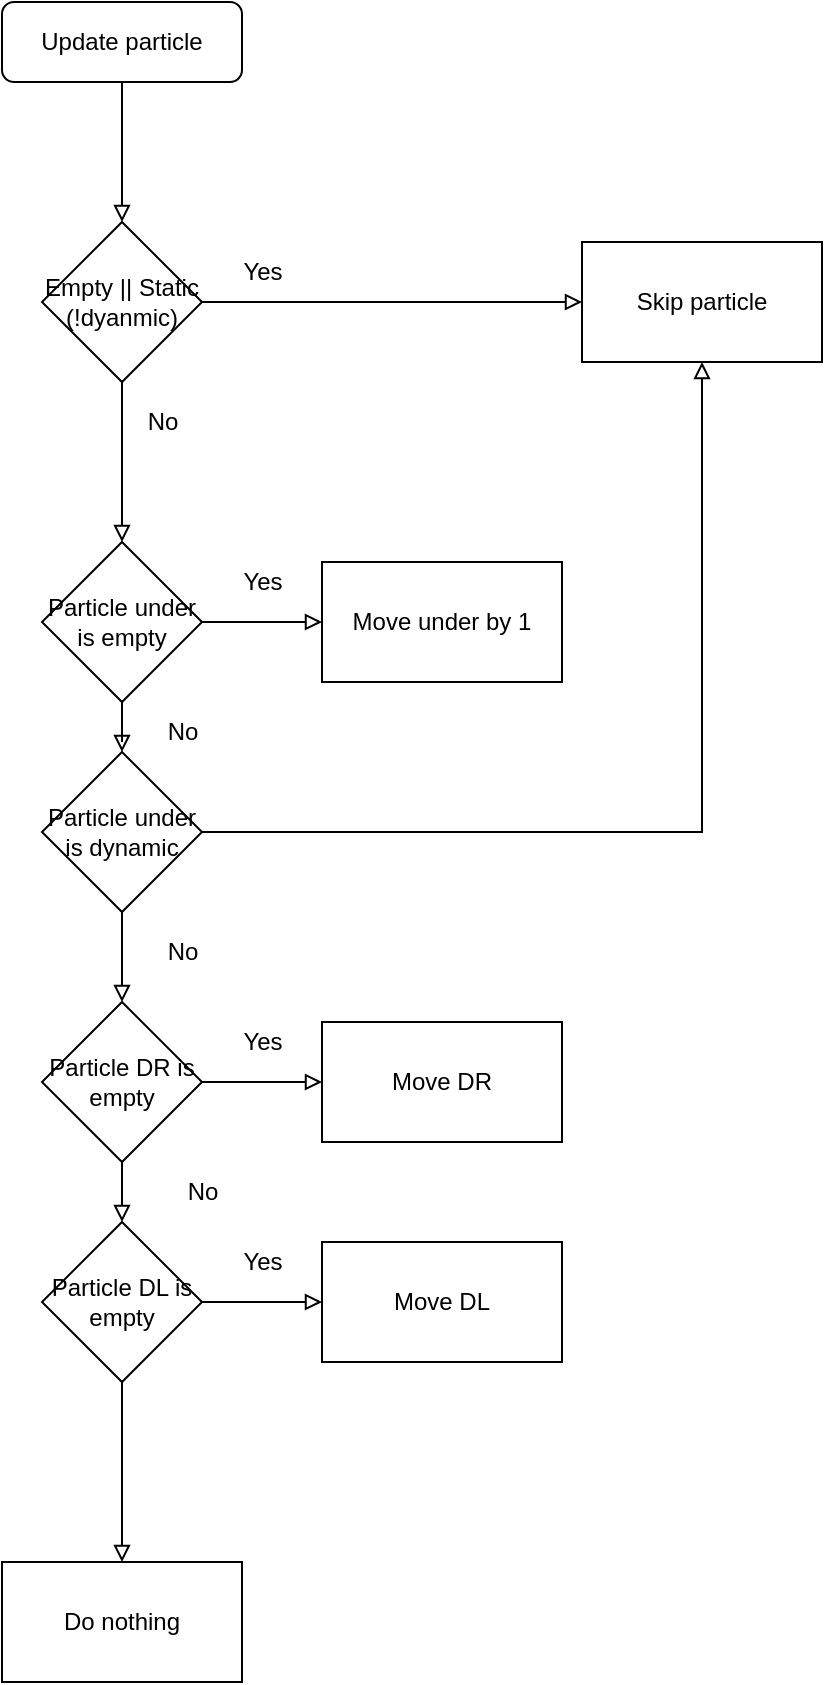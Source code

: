 <mxfile version="20.5.2" type="device"><diagram id="C5RBs43oDa-KdzZeNtuy" name="Page-1"><mxGraphModel dx="767" dy="1258" grid="1" gridSize="10" guides="1" tooltips="1" connect="1" arrows="1" fold="1" page="1" pageScale="1" pageWidth="827" pageHeight="1169" math="0" shadow="0"><root><mxCell id="WIyWlLk6GJQsqaUBKTNV-0"/><mxCell id="WIyWlLk6GJQsqaUBKTNV-1" parent="WIyWlLk6GJQsqaUBKTNV-0"/><mxCell id="Ghk-s3VctSJfDSNsF_NN-0" style="edgeStyle=orthogonalEdgeStyle;rounded=0;orthogonalLoop=1;jettySize=auto;html=1;endArrow=block;endFill=0;" parent="WIyWlLk6GJQsqaUBKTNV-1" source="WIyWlLk6GJQsqaUBKTNV-3" edge="1"><mxGeometry relative="1" as="geometry"><mxPoint x="340" y="180" as="targetPoint"/></mxGeometry></mxCell><mxCell id="WIyWlLk6GJQsqaUBKTNV-3" value="Update particle" style="rounded=1;whiteSpace=wrap;html=1;fontSize=12;glass=0;strokeWidth=1;shadow=0;" parent="WIyWlLk6GJQsqaUBKTNV-1" vertex="1"><mxGeometry x="280" y="70" width="120" height="40" as="geometry"/></mxCell><mxCell id="Ghk-s3VctSJfDSNsF_NN-5" value="" style="edgeStyle=orthogonalEdgeStyle;rounded=0;orthogonalLoop=1;jettySize=auto;html=1;endArrow=block;endFill=0;" parent="WIyWlLk6GJQsqaUBKTNV-1" source="Ghk-s3VctSJfDSNsF_NN-2" target="Ghk-s3VctSJfDSNsF_NN-4" edge="1"><mxGeometry relative="1" as="geometry"/></mxCell><mxCell id="Ghk-s3VctSJfDSNsF_NN-8" value="" style="edgeStyle=orthogonalEdgeStyle;rounded=0;orthogonalLoop=1;jettySize=auto;html=1;endArrow=block;endFill=0;" parent="WIyWlLk6GJQsqaUBKTNV-1" source="Ghk-s3VctSJfDSNsF_NN-2" target="Ghk-s3VctSJfDSNsF_NN-7" edge="1"><mxGeometry relative="1" as="geometry"/></mxCell><mxCell id="Ghk-s3VctSJfDSNsF_NN-2" value="Empty || Static (!dyanmic)" style="rhombus;whiteSpace=wrap;html=1;" parent="WIyWlLk6GJQsqaUBKTNV-1" vertex="1"><mxGeometry x="300" y="180" width="80" height="80" as="geometry"/></mxCell><mxCell id="Ghk-s3VctSJfDSNsF_NN-4" value="Skip particle" style="whiteSpace=wrap;html=1;" parent="WIyWlLk6GJQsqaUBKTNV-1" vertex="1"><mxGeometry x="570" y="190" width="120" height="60" as="geometry"/></mxCell><mxCell id="Ghk-s3VctSJfDSNsF_NN-6" value="Yes" style="text;html=1;align=center;verticalAlign=middle;resizable=0;points=[];autosize=1;strokeColor=none;fillColor=none;" parent="WIyWlLk6GJQsqaUBKTNV-1" vertex="1"><mxGeometry x="390" y="190" width="40" height="30" as="geometry"/></mxCell><mxCell id="Ghk-s3VctSJfDSNsF_NN-16" value="" style="edgeStyle=orthogonalEdgeStyle;rounded=0;orthogonalLoop=1;jettySize=auto;html=1;endArrow=block;endFill=0;" parent="WIyWlLk6GJQsqaUBKTNV-1" source="Ghk-s3VctSJfDSNsF_NN-7" target="Ghk-s3VctSJfDSNsF_NN-15" edge="1"><mxGeometry relative="1" as="geometry"/></mxCell><mxCell id="Ghk-s3VctSJfDSNsF_NN-19" value="" style="edgeStyle=orthogonalEdgeStyle;rounded=0;orthogonalLoop=1;jettySize=auto;html=1;endArrow=block;endFill=0;" parent="WIyWlLk6GJQsqaUBKTNV-1" source="Ghk-s3VctSJfDSNsF_NN-7" target="Ghk-s3VctSJfDSNsF_NN-18" edge="1"><mxGeometry relative="1" as="geometry"/></mxCell><mxCell id="Ghk-s3VctSJfDSNsF_NN-7" value="Particle under is empty" style="rhombus;whiteSpace=wrap;html=1;" parent="WIyWlLk6GJQsqaUBKTNV-1" vertex="1"><mxGeometry x="300" y="340" width="80" height="80" as="geometry"/></mxCell><mxCell id="Ghk-s3VctSJfDSNsF_NN-9" value="No" style="text;html=1;align=center;verticalAlign=middle;resizable=0;points=[];autosize=1;strokeColor=none;fillColor=none;" parent="WIyWlLk6GJQsqaUBKTNV-1" vertex="1"><mxGeometry x="340" y="265" width="40" height="30" as="geometry"/></mxCell><mxCell id="Ghk-s3VctSJfDSNsF_NN-15" value="Move under by 1" style="whiteSpace=wrap;html=1;" parent="WIyWlLk6GJQsqaUBKTNV-1" vertex="1"><mxGeometry x="440" y="350" width="120" height="60" as="geometry"/></mxCell><mxCell id="Ghk-s3VctSJfDSNsF_NN-17" value="Yes" style="text;html=1;align=center;verticalAlign=middle;resizable=0;points=[];autosize=1;strokeColor=none;fillColor=none;" parent="WIyWlLk6GJQsqaUBKTNV-1" vertex="1"><mxGeometry x="390" y="345" width="40" height="30" as="geometry"/></mxCell><mxCell id="Ghk-s3VctSJfDSNsF_NN-21" style="edgeStyle=orthogonalEdgeStyle;rounded=0;orthogonalLoop=1;jettySize=auto;html=1;entryX=0.5;entryY=1;entryDx=0;entryDy=0;endArrow=block;endFill=0;" parent="WIyWlLk6GJQsqaUBKTNV-1" source="Ghk-s3VctSJfDSNsF_NN-18" target="Ghk-s3VctSJfDSNsF_NN-4" edge="1"><mxGeometry relative="1" as="geometry"/></mxCell><mxCell id="Ghk-s3VctSJfDSNsF_NN-36" style="edgeStyle=orthogonalEdgeStyle;rounded=0;orthogonalLoop=1;jettySize=auto;html=1;endArrow=block;endFill=0;" parent="WIyWlLk6GJQsqaUBKTNV-1" source="Ghk-s3VctSJfDSNsF_NN-18" target="Ghk-s3VctSJfDSNsF_NN-24" edge="1"><mxGeometry relative="1" as="geometry"/></mxCell><mxCell id="Ghk-s3VctSJfDSNsF_NN-18" value="Particle under is dynamic" style="rhombus;whiteSpace=wrap;html=1;" parent="WIyWlLk6GJQsqaUBKTNV-1" vertex="1"><mxGeometry x="300" y="445" width="80" height="80" as="geometry"/></mxCell><mxCell id="Ghk-s3VctSJfDSNsF_NN-20" value="No" style="text;html=1;align=center;verticalAlign=middle;resizable=0;points=[];autosize=1;strokeColor=none;fillColor=none;" parent="WIyWlLk6GJQsqaUBKTNV-1" vertex="1"><mxGeometry x="350" y="420" width="40" height="30" as="geometry"/></mxCell><mxCell id="Ghk-s3VctSJfDSNsF_NN-22" value="" style="edgeStyle=orthogonalEdgeStyle;rounded=0;orthogonalLoop=1;jettySize=auto;html=1;endArrow=block;endFill=0;" parent="WIyWlLk6GJQsqaUBKTNV-1" source="Ghk-s3VctSJfDSNsF_NN-24" target="Ghk-s3VctSJfDSNsF_NN-25" edge="1"><mxGeometry relative="1" as="geometry"/></mxCell><mxCell id="Ghk-s3VctSJfDSNsF_NN-23" value="" style="edgeStyle=orthogonalEdgeStyle;rounded=0;orthogonalLoop=1;jettySize=auto;html=1;endArrow=block;endFill=0;entryX=0.5;entryY=0;entryDx=0;entryDy=0;" parent="WIyWlLk6GJQsqaUBKTNV-1" source="Ghk-s3VctSJfDSNsF_NN-24" target="Ghk-s3VctSJfDSNsF_NN-31" edge="1"><mxGeometry relative="1" as="geometry"><mxPoint x="340" y="675" as="targetPoint"/></mxGeometry></mxCell><mxCell id="Ghk-s3VctSJfDSNsF_NN-24" value="Particle DR is empty" style="rhombus;whiteSpace=wrap;html=1;" parent="WIyWlLk6GJQsqaUBKTNV-1" vertex="1"><mxGeometry x="300" y="570" width="80" height="80" as="geometry"/></mxCell><mxCell id="Ghk-s3VctSJfDSNsF_NN-25" value="Move DR" style="whiteSpace=wrap;html=1;" parent="WIyWlLk6GJQsqaUBKTNV-1" vertex="1"><mxGeometry x="440" y="580" width="120" height="60" as="geometry"/></mxCell><mxCell id="Ghk-s3VctSJfDSNsF_NN-26" value="Yes" style="text;html=1;align=center;verticalAlign=middle;resizable=0;points=[];autosize=1;strokeColor=none;fillColor=none;" parent="WIyWlLk6GJQsqaUBKTNV-1" vertex="1"><mxGeometry x="390" y="575" width="40" height="30" as="geometry"/></mxCell><mxCell id="Ghk-s3VctSJfDSNsF_NN-29" value="" style="edgeStyle=orthogonalEdgeStyle;rounded=0;orthogonalLoop=1;jettySize=auto;html=1;endArrow=block;endFill=0;" parent="WIyWlLk6GJQsqaUBKTNV-1" source="Ghk-s3VctSJfDSNsF_NN-31" target="Ghk-s3VctSJfDSNsF_NN-32" edge="1"><mxGeometry relative="1" as="geometry"/></mxCell><mxCell id="Ghk-s3VctSJfDSNsF_NN-30" value="" style="edgeStyle=orthogonalEdgeStyle;rounded=0;orthogonalLoop=1;jettySize=auto;html=1;endArrow=block;endFill=0;" parent="WIyWlLk6GJQsqaUBKTNV-1" source="Ghk-s3VctSJfDSNsF_NN-31" target="Ghk-s3VctSJfDSNsF_NN-40" edge="1"><mxGeometry relative="1" as="geometry"><mxPoint x="340" y="785" as="targetPoint"/></mxGeometry></mxCell><mxCell id="Ghk-s3VctSJfDSNsF_NN-31" value="Particle DL is empty" style="rhombus;whiteSpace=wrap;html=1;" parent="WIyWlLk6GJQsqaUBKTNV-1" vertex="1"><mxGeometry x="300" y="680" width="80" height="80" as="geometry"/></mxCell><mxCell id="Ghk-s3VctSJfDSNsF_NN-32" value="Move DL" style="whiteSpace=wrap;html=1;" parent="WIyWlLk6GJQsqaUBKTNV-1" vertex="1"><mxGeometry x="440" y="690" width="120" height="60" as="geometry"/></mxCell><mxCell id="Ghk-s3VctSJfDSNsF_NN-33" value="Yes" style="text;html=1;align=center;verticalAlign=middle;resizable=0;points=[];autosize=1;strokeColor=none;fillColor=none;" parent="WIyWlLk6GJQsqaUBKTNV-1" vertex="1"><mxGeometry x="390" y="685" width="40" height="30" as="geometry"/></mxCell><mxCell id="Ghk-s3VctSJfDSNsF_NN-38" value="No" style="text;html=1;align=center;verticalAlign=middle;resizable=0;points=[];autosize=1;strokeColor=none;fillColor=none;" parent="WIyWlLk6GJQsqaUBKTNV-1" vertex="1"><mxGeometry x="350" y="530" width="40" height="30" as="geometry"/></mxCell><mxCell id="Ghk-s3VctSJfDSNsF_NN-39" value="No" style="text;html=1;align=center;verticalAlign=middle;resizable=0;points=[];autosize=1;strokeColor=none;fillColor=none;" parent="WIyWlLk6GJQsqaUBKTNV-1" vertex="1"><mxGeometry x="360" y="650" width="40" height="30" as="geometry"/></mxCell><mxCell id="Ghk-s3VctSJfDSNsF_NN-40" value="Do nothing" style="whiteSpace=wrap;html=1;" parent="WIyWlLk6GJQsqaUBKTNV-1" vertex="1"><mxGeometry x="280" y="850" width="120" height="60" as="geometry"/></mxCell></root></mxGraphModel></diagram></mxfile>